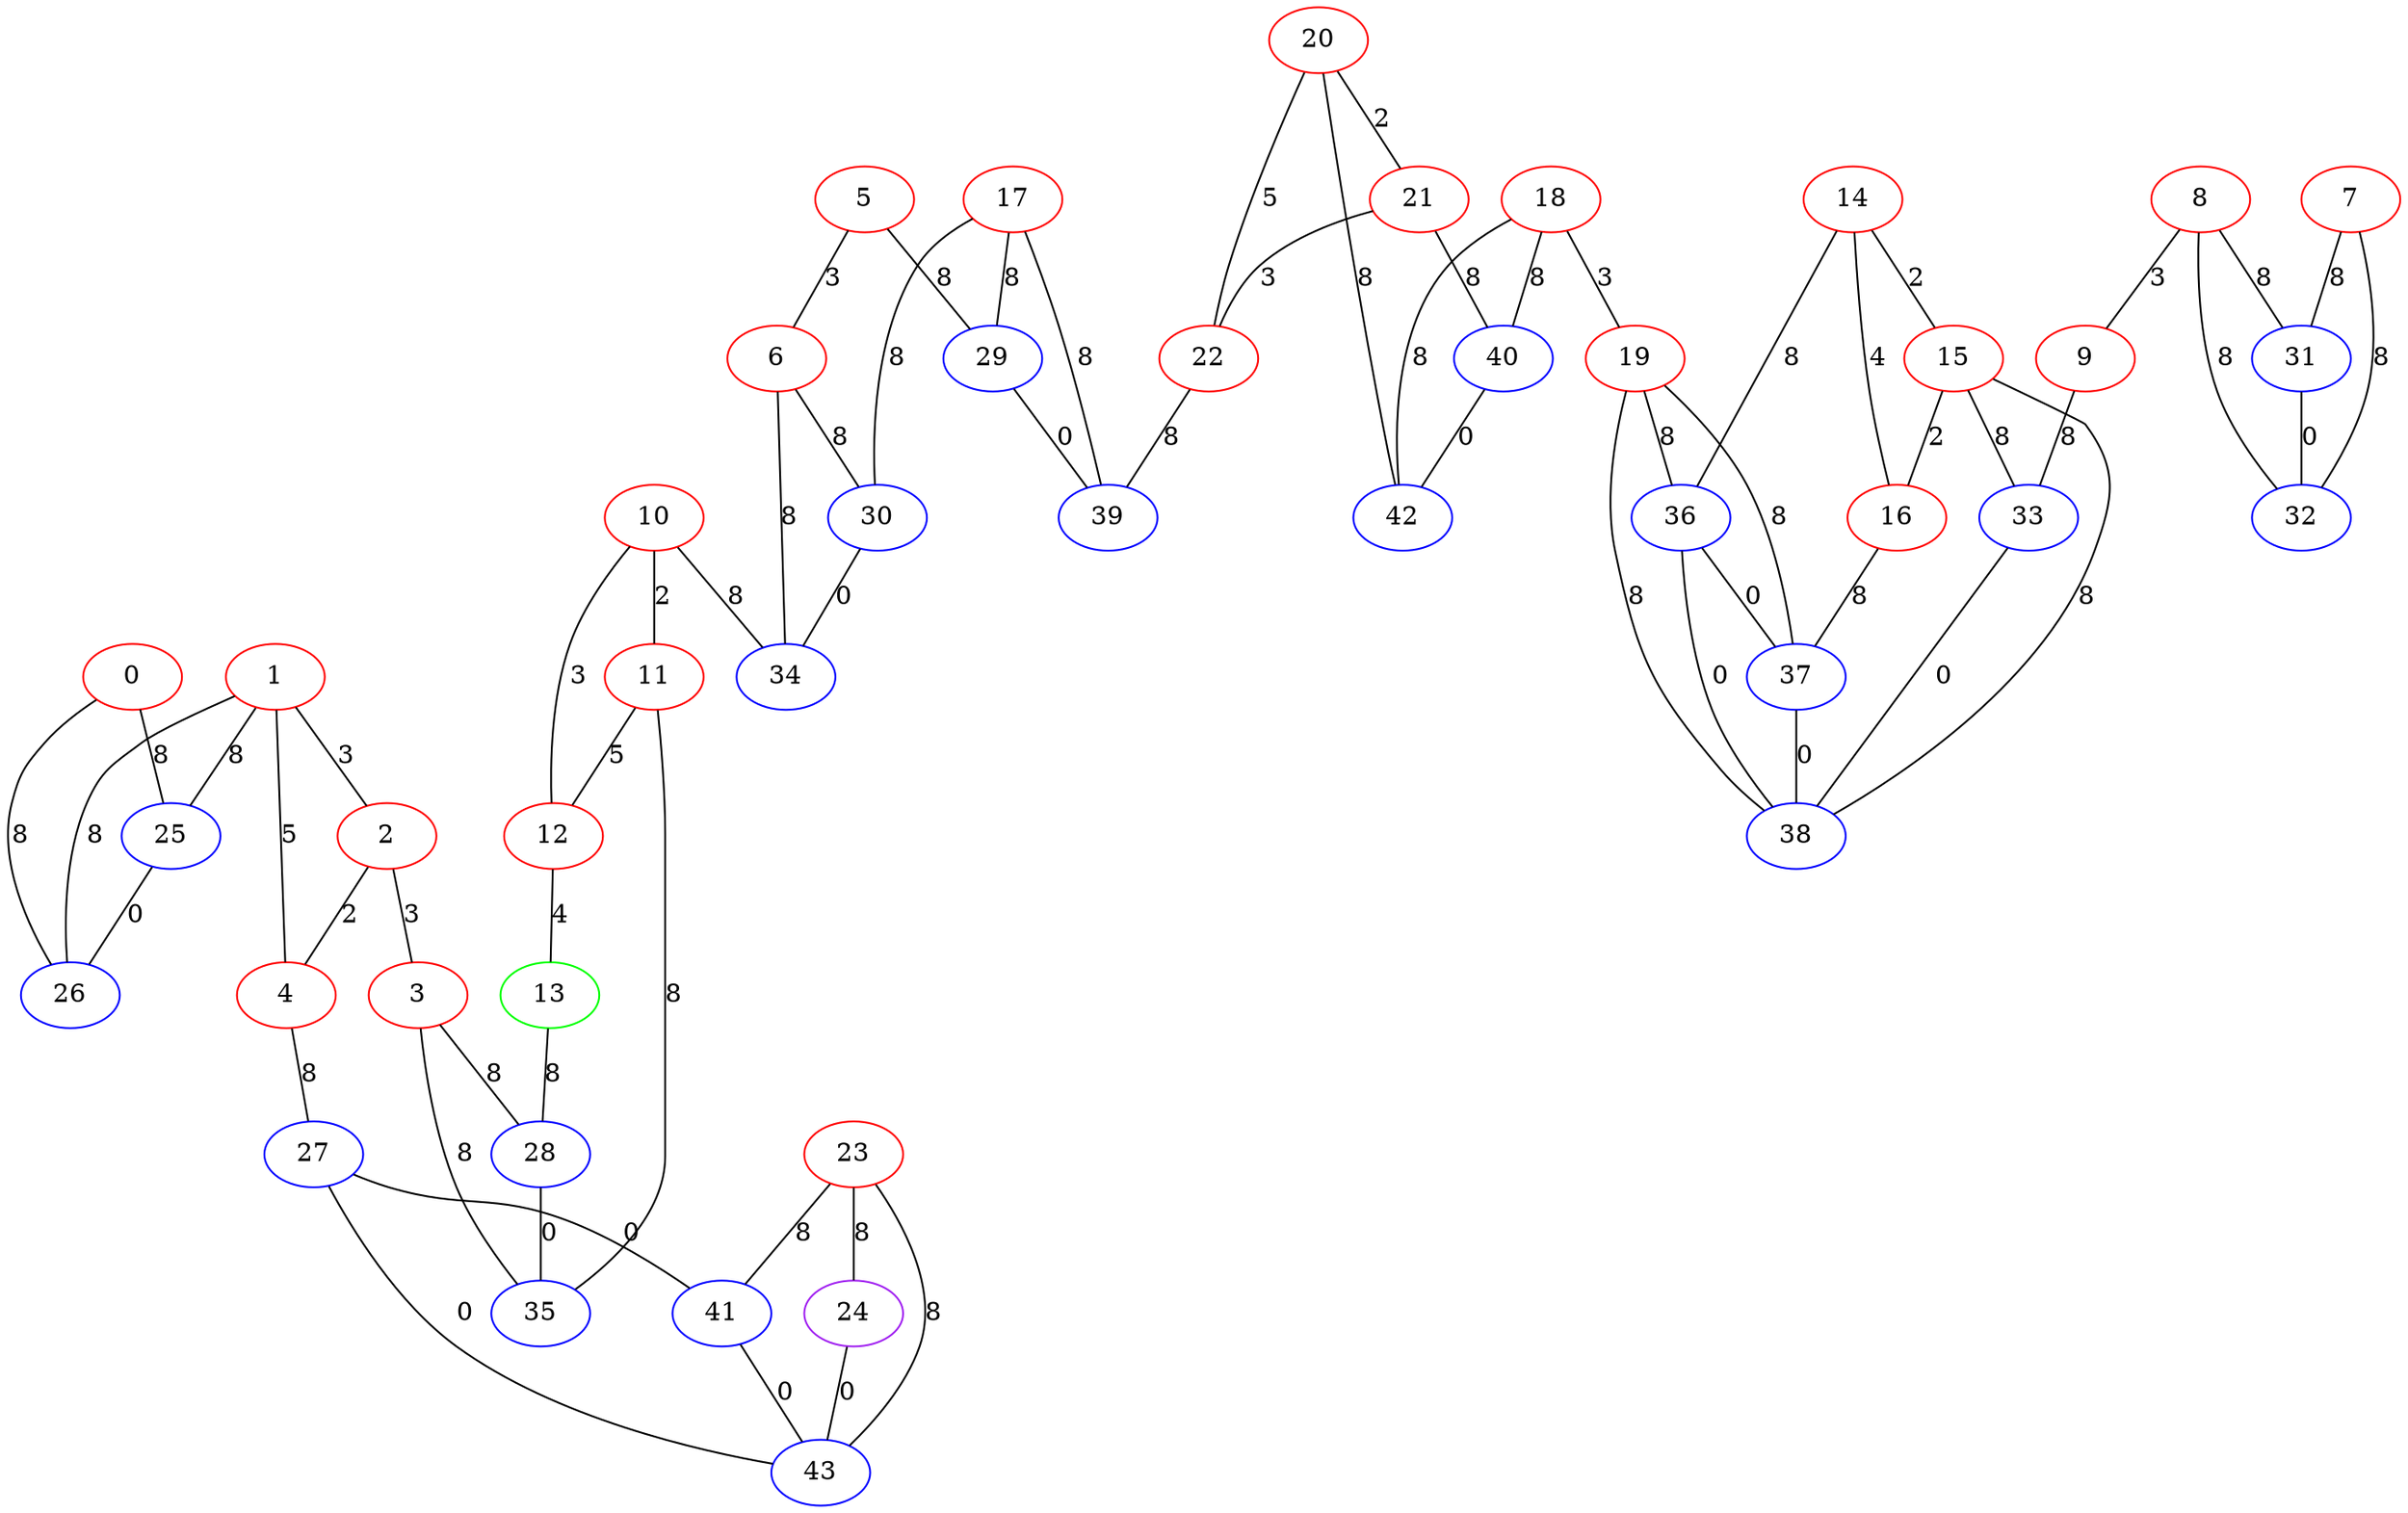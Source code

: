 graph "" {
0 [color=red, weight=1];
1 [color=red, weight=1];
2 [color=red, weight=1];
3 [color=red, weight=1];
4 [color=red, weight=1];
5 [color=red, weight=1];
6 [color=red, weight=1];
7 [color=red, weight=1];
8 [color=red, weight=1];
9 [color=red, weight=1];
10 [color=red, weight=1];
11 [color=red, weight=1];
12 [color=red, weight=1];
13 [color=green, weight=2];
14 [color=red, weight=1];
15 [color=red, weight=1];
16 [color=red, weight=1];
17 [color=red, weight=1];
18 [color=red, weight=1];
19 [color=red, weight=1];
20 [color=red, weight=1];
21 [color=red, weight=1];
22 [color=red, weight=1];
23 [color=red, weight=1];
24 [color=purple, weight=4];
25 [color=blue, weight=3];
26 [color=blue, weight=3];
27 [color=blue, weight=3];
28 [color=blue, weight=3];
29 [color=blue, weight=3];
30 [color=blue, weight=3];
31 [color=blue, weight=3];
32 [color=blue, weight=3];
33 [color=blue, weight=3];
34 [color=blue, weight=3];
35 [color=blue, weight=3];
36 [color=blue, weight=3];
37 [color=blue, weight=3];
38 [color=blue, weight=3];
39 [color=blue, weight=3];
40 [color=blue, weight=3];
41 [color=blue, weight=3];
42 [color=blue, weight=3];
43 [color=blue, weight=3];
0 -- 25  [key=0, label=8];
0 -- 26  [key=0, label=8];
1 -- 25  [key=0, label=8];
1 -- 2  [key=0, label=3];
1 -- 4  [key=0, label=5];
1 -- 26  [key=0, label=8];
2 -- 3  [key=0, label=3];
2 -- 4  [key=0, label=2];
3 -- 35  [key=0, label=8];
3 -- 28  [key=0, label=8];
4 -- 27  [key=0, label=8];
5 -- 29  [key=0, label=8];
5 -- 6  [key=0, label=3];
6 -- 34  [key=0, label=8];
6 -- 30  [key=0, label=8];
7 -- 32  [key=0, label=8];
7 -- 31  [key=0, label=8];
8 -- 32  [key=0, label=8];
8 -- 9  [key=0, label=3];
8 -- 31  [key=0, label=8];
9 -- 33  [key=0, label=8];
10 -- 34  [key=0, label=8];
10 -- 11  [key=0, label=2];
10 -- 12  [key=0, label=3];
11 -- 35  [key=0, label=8];
11 -- 12  [key=0, label=5];
12 -- 13  [key=0, label=4];
13 -- 28  [key=0, label=8];
14 -- 16  [key=0, label=4];
14 -- 36  [key=0, label=8];
14 -- 15  [key=0, label=2];
15 -- 16  [key=0, label=2];
15 -- 33  [key=0, label=8];
15 -- 38  [key=0, label=8];
16 -- 37  [key=0, label=8];
17 -- 29  [key=0, label=8];
17 -- 30  [key=0, label=8];
17 -- 39  [key=0, label=8];
18 -- 40  [key=0, label=8];
18 -- 42  [key=0, label=8];
18 -- 19  [key=0, label=3];
19 -- 36  [key=0, label=8];
19 -- 37  [key=0, label=8];
19 -- 38  [key=0, label=8];
20 -- 42  [key=0, label=8];
20 -- 21  [key=0, label=2];
20 -- 22  [key=0, label=5];
21 -- 40  [key=0, label=8];
21 -- 22  [key=0, label=3];
22 -- 39  [key=0, label=8];
23 -- 24  [key=0, label=8];
23 -- 41  [key=0, label=8];
23 -- 43  [key=0, label=8];
24 -- 43  [key=0, label=0];
25 -- 26  [key=0, label=0];
27 -- 41  [key=0, label=0];
27 -- 43  [key=0, label=0];
28 -- 35  [key=0, label=0];
29 -- 39  [key=0, label=0];
30 -- 34  [key=0, label=0];
31 -- 32  [key=0, label=0];
33 -- 38  [key=0, label=0];
36 -- 37  [key=0, label=0];
36 -- 38  [key=0, label=0];
37 -- 38  [key=0, label=0];
40 -- 42  [key=0, label=0];
41 -- 43  [key=0, label=0];
}
